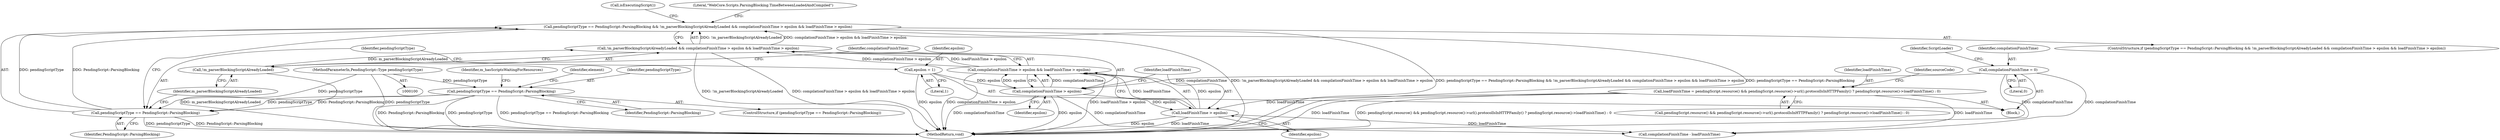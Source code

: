 digraph "0_Chrome_dff368031150a1033a1a3c913f8857679a0279be_2@API" {
"1000186" [label="(Call,pendingScriptType == PendingScript::ParsingBlocking && !m_parserBlockingScriptAlreadyLoaded && compilationFinishTime > epsilon && loadFinishTime > epsilon)"];
"1000187" [label="(Call,pendingScriptType == PendingScript::ParsingBlocking)"];
"1000133" [label="(Call,pendingScriptType == PendingScript::ParsingBlocking)"];
"1000102" [label="(MethodParameterIn,PendingScript::Type pendingScriptType)"];
"1000190" [label="(Call,!m_parserBlockingScriptAlreadyLoaded && compilationFinishTime > epsilon && loadFinishTime > epsilon)"];
"1000191" [label="(Call,!m_parserBlockingScriptAlreadyLoaded)"];
"1000193" [label="(Call,compilationFinishTime > epsilon && loadFinishTime > epsilon)"];
"1000194" [label="(Call,compilationFinishTime > epsilon)"];
"1000149" [label="(Call,compilationFinishTime = 0)"];
"1000182" [label="(Call,epsilon = 1)"];
"1000197" [label="(Call,loadFinishTime > epsilon)"];
"1000109" [label="(Call,loadFinishTime = pendingScript.resource() && pendingScript.resource()->url().protocolIsInHTTPFamily() ? pendingScript.resource()->loadFinishTime() : 0)"];
"1000182" [label="(Call,epsilon = 1)"];
"1000189" [label="(Identifier,PendingScript::ParsingBlocking)"];
"1000149" [label="(Call,compilationFinishTime = 0)"];
"1000146" [label="(Identifier,element)"];
"1000191" [label="(Call,!m_parserBlockingScriptAlreadyLoaded)"];
"1000195" [label="(Identifier,compilationFinishTime)"];
"1000214" [label="(MethodReturn,void)"];
"1000187" [label="(Call,pendingScriptType == PendingScript::ParsingBlocking)"];
"1000213" [label="(Call,isExecutingScript())"];
"1000192" [label="(Identifier,m_parserBlockingScriptAlreadyLoaded)"];
"1000185" [label="(ControlStructure,if (pendingScriptType == PendingScript::ParsingBlocking && !m_parserBlockingScriptAlreadyLoaded && compilationFinishTime > epsilon && loadFinishTime > epsilon))"];
"1000183" [label="(Identifier,epsilon)"];
"1000194" [label="(Call,compilationFinishTime > epsilon)"];
"1000150" [label="(Identifier,compilationFinishTime)"];
"1000135" [label="(Identifier,PendingScript::ParsingBlocking)"];
"1000134" [label="(Identifier,pendingScriptType)"];
"1000197" [label="(Call,loadFinishTime > epsilon)"];
"1000132" [label="(ControlStructure,if (pendingScriptType == PendingScript::ParsingBlocking))"];
"1000196" [label="(Identifier,epsilon)"];
"1000119" [label="(Identifier,sourceCode)"];
"1000186" [label="(Call,pendingScriptType == PendingScript::ParsingBlocking && !m_parserBlockingScriptAlreadyLoaded && compilationFinishTime > epsilon && loadFinishTime > epsilon)"];
"1000193" [label="(Call,compilationFinishTime > epsilon && loadFinishTime > epsilon)"];
"1000190" [label="(Call,!m_parserBlockingScriptAlreadyLoaded && compilationFinishTime > epsilon && loadFinishTime > epsilon)"];
"1000199" [label="(Identifier,epsilon)"];
"1000204" [label="(Call,compilationFinishTime - loadFinishTime)"];
"1000109" [label="(Call,loadFinishTime = pendingScript.resource() && pendingScript.resource()->url().protocolIsInHTTPFamily() ? pendingScript.resource()->loadFinishTime() : 0)"];
"1000133" [label="(Call,pendingScriptType == PendingScript::ParsingBlocking)"];
"1000155" [label="(Identifier,ScriptLoader)"];
"1000184" [label="(Literal,1)"];
"1000151" [label="(Literal,0)"];
"1000102" [label="(MethodParameterIn,PendingScript::Type pendingScriptType)"];
"1000110" [label="(Identifier,loadFinishTime)"];
"1000103" [label="(Block,)"];
"1000202" [label="(Literal,\"WebCore.Scripts.ParsingBlocking.TimeBetweenLoadedAndCompiled\")"];
"1000138" [label="(Identifier,m_hasScriptsWaitingForResources)"];
"1000188" [label="(Identifier,pendingScriptType)"];
"1000111" [label="(Call,pendingScript.resource() && pendingScript.resource()->url().protocolIsInHTTPFamily() ? pendingScript.resource()->loadFinishTime() : 0)"];
"1000198" [label="(Identifier,loadFinishTime)"];
"1000186" -> "1000185"  [label="AST: "];
"1000186" -> "1000187"  [label="CFG: "];
"1000186" -> "1000190"  [label="CFG: "];
"1000187" -> "1000186"  [label="AST: "];
"1000190" -> "1000186"  [label="AST: "];
"1000202" -> "1000186"  [label="CFG: "];
"1000213" -> "1000186"  [label="CFG: "];
"1000186" -> "1000214"  [label="DDG: !m_parserBlockingScriptAlreadyLoaded && compilationFinishTime > epsilon && loadFinishTime > epsilon"];
"1000186" -> "1000214"  [label="DDG: pendingScriptType == PendingScript::ParsingBlocking && !m_parserBlockingScriptAlreadyLoaded && compilationFinishTime > epsilon && loadFinishTime > epsilon"];
"1000186" -> "1000214"  [label="DDG: pendingScriptType == PendingScript::ParsingBlocking"];
"1000187" -> "1000186"  [label="DDG: pendingScriptType"];
"1000187" -> "1000186"  [label="DDG: PendingScript::ParsingBlocking"];
"1000190" -> "1000186"  [label="DDG: !m_parserBlockingScriptAlreadyLoaded"];
"1000190" -> "1000186"  [label="DDG: compilationFinishTime > epsilon && loadFinishTime > epsilon"];
"1000187" -> "1000189"  [label="CFG: "];
"1000188" -> "1000187"  [label="AST: "];
"1000189" -> "1000187"  [label="AST: "];
"1000192" -> "1000187"  [label="CFG: "];
"1000187" -> "1000214"  [label="DDG: pendingScriptType"];
"1000187" -> "1000214"  [label="DDG: PendingScript::ParsingBlocking"];
"1000133" -> "1000187"  [label="DDG: pendingScriptType"];
"1000133" -> "1000187"  [label="DDG: PendingScript::ParsingBlocking"];
"1000102" -> "1000187"  [label="DDG: pendingScriptType"];
"1000133" -> "1000132"  [label="AST: "];
"1000133" -> "1000135"  [label="CFG: "];
"1000134" -> "1000133"  [label="AST: "];
"1000135" -> "1000133"  [label="AST: "];
"1000138" -> "1000133"  [label="CFG: "];
"1000146" -> "1000133"  [label="CFG: "];
"1000133" -> "1000214"  [label="DDG: pendingScriptType"];
"1000133" -> "1000214"  [label="DDG: pendingScriptType == PendingScript::ParsingBlocking"];
"1000133" -> "1000214"  [label="DDG: PendingScript::ParsingBlocking"];
"1000102" -> "1000133"  [label="DDG: pendingScriptType"];
"1000102" -> "1000100"  [label="AST: "];
"1000102" -> "1000214"  [label="DDG: pendingScriptType"];
"1000190" -> "1000191"  [label="CFG: "];
"1000190" -> "1000193"  [label="CFG: "];
"1000191" -> "1000190"  [label="AST: "];
"1000193" -> "1000190"  [label="AST: "];
"1000190" -> "1000214"  [label="DDG: !m_parserBlockingScriptAlreadyLoaded"];
"1000190" -> "1000214"  [label="DDG: compilationFinishTime > epsilon && loadFinishTime > epsilon"];
"1000191" -> "1000190"  [label="DDG: m_parserBlockingScriptAlreadyLoaded"];
"1000193" -> "1000190"  [label="DDG: compilationFinishTime > epsilon"];
"1000193" -> "1000190"  [label="DDG: loadFinishTime > epsilon"];
"1000191" -> "1000192"  [label="CFG: "];
"1000192" -> "1000191"  [label="AST: "];
"1000195" -> "1000191"  [label="CFG: "];
"1000191" -> "1000214"  [label="DDG: m_parserBlockingScriptAlreadyLoaded"];
"1000193" -> "1000194"  [label="CFG: "];
"1000193" -> "1000197"  [label="CFG: "];
"1000194" -> "1000193"  [label="AST: "];
"1000197" -> "1000193"  [label="AST: "];
"1000193" -> "1000214"  [label="DDG: compilationFinishTime > epsilon"];
"1000193" -> "1000214"  [label="DDG: loadFinishTime > epsilon"];
"1000194" -> "1000193"  [label="DDG: compilationFinishTime"];
"1000194" -> "1000193"  [label="DDG: epsilon"];
"1000197" -> "1000193"  [label="DDG: loadFinishTime"];
"1000197" -> "1000193"  [label="DDG: epsilon"];
"1000194" -> "1000196"  [label="CFG: "];
"1000195" -> "1000194"  [label="AST: "];
"1000196" -> "1000194"  [label="AST: "];
"1000198" -> "1000194"  [label="CFG: "];
"1000194" -> "1000214"  [label="DDG: compilationFinishTime"];
"1000194" -> "1000214"  [label="DDG: epsilon"];
"1000149" -> "1000194"  [label="DDG: compilationFinishTime"];
"1000182" -> "1000194"  [label="DDG: epsilon"];
"1000194" -> "1000197"  [label="DDG: epsilon"];
"1000194" -> "1000204"  [label="DDG: compilationFinishTime"];
"1000149" -> "1000103"  [label="AST: "];
"1000149" -> "1000151"  [label="CFG: "];
"1000150" -> "1000149"  [label="AST: "];
"1000151" -> "1000149"  [label="AST: "];
"1000155" -> "1000149"  [label="CFG: "];
"1000149" -> "1000214"  [label="DDG: compilationFinishTime"];
"1000149" -> "1000204"  [label="DDG: compilationFinishTime"];
"1000182" -> "1000103"  [label="AST: "];
"1000182" -> "1000184"  [label="CFG: "];
"1000183" -> "1000182"  [label="AST: "];
"1000184" -> "1000182"  [label="AST: "];
"1000188" -> "1000182"  [label="CFG: "];
"1000182" -> "1000214"  [label="DDG: epsilon"];
"1000197" -> "1000199"  [label="CFG: "];
"1000198" -> "1000197"  [label="AST: "];
"1000199" -> "1000197"  [label="AST: "];
"1000197" -> "1000214"  [label="DDG: epsilon"];
"1000197" -> "1000214"  [label="DDG: loadFinishTime"];
"1000109" -> "1000197"  [label="DDG: loadFinishTime"];
"1000197" -> "1000204"  [label="DDG: loadFinishTime"];
"1000109" -> "1000103"  [label="AST: "];
"1000109" -> "1000111"  [label="CFG: "];
"1000110" -> "1000109"  [label="AST: "];
"1000111" -> "1000109"  [label="AST: "];
"1000119" -> "1000109"  [label="CFG: "];
"1000109" -> "1000214"  [label="DDG: loadFinishTime"];
"1000109" -> "1000214"  [label="DDG: pendingScript.resource() && pendingScript.resource()->url().protocolIsInHTTPFamily() ? pendingScript.resource()->loadFinishTime() : 0"];
"1000109" -> "1000204"  [label="DDG: loadFinishTime"];
}

